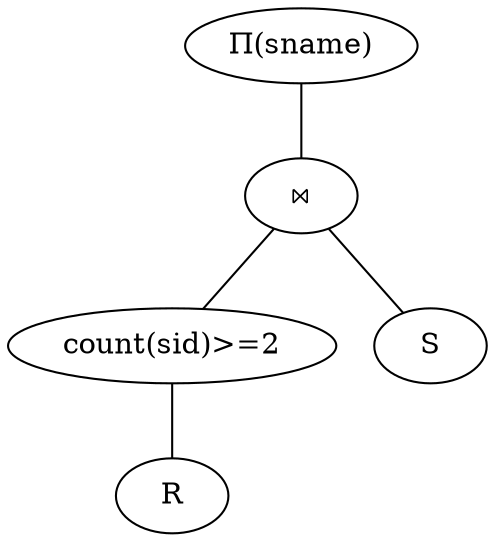 digraph {
    edge[arrowhead="none"];
    "join1" [label="⋈"];

    "Π(sname)" -> "join1";
    "join1" -> "count(sid)>=2" -> "R";
    "join1" -> "S";
}
